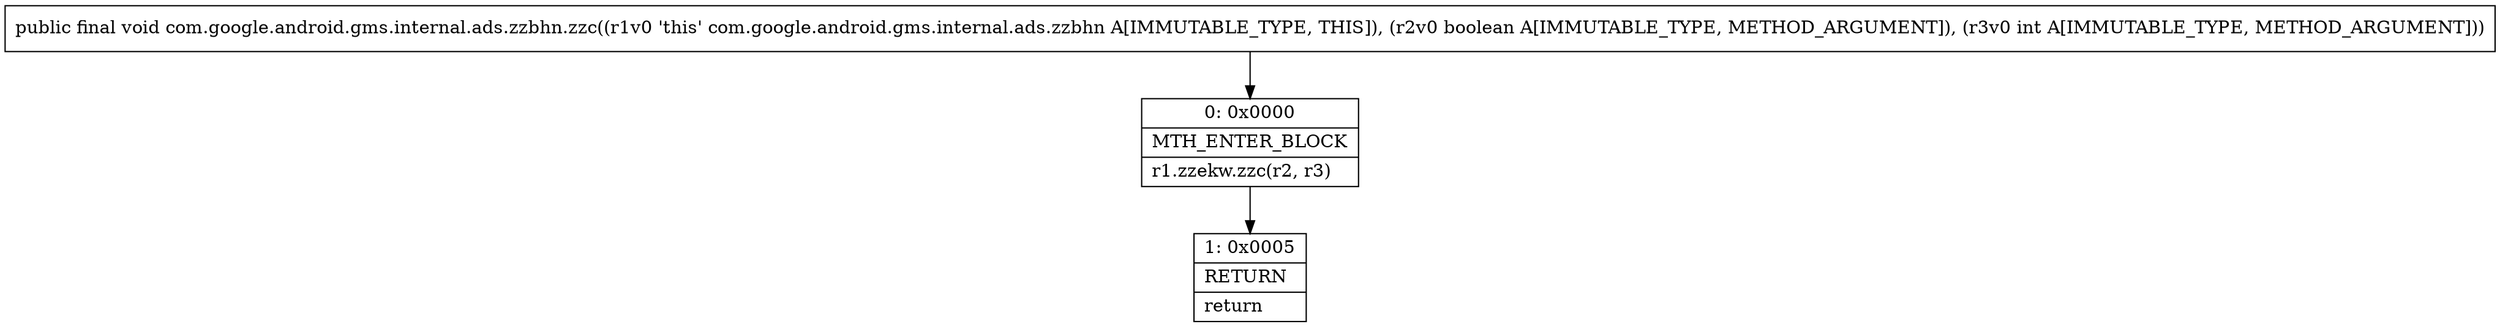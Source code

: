 digraph "CFG forcom.google.android.gms.internal.ads.zzbhn.zzc(ZI)V" {
Node_0 [shape=record,label="{0\:\ 0x0000|MTH_ENTER_BLOCK\l|r1.zzekw.zzc(r2, r3)\l}"];
Node_1 [shape=record,label="{1\:\ 0x0005|RETURN\l|return\l}"];
MethodNode[shape=record,label="{public final void com.google.android.gms.internal.ads.zzbhn.zzc((r1v0 'this' com.google.android.gms.internal.ads.zzbhn A[IMMUTABLE_TYPE, THIS]), (r2v0 boolean A[IMMUTABLE_TYPE, METHOD_ARGUMENT]), (r3v0 int A[IMMUTABLE_TYPE, METHOD_ARGUMENT])) }"];
MethodNode -> Node_0;
Node_0 -> Node_1;
}

